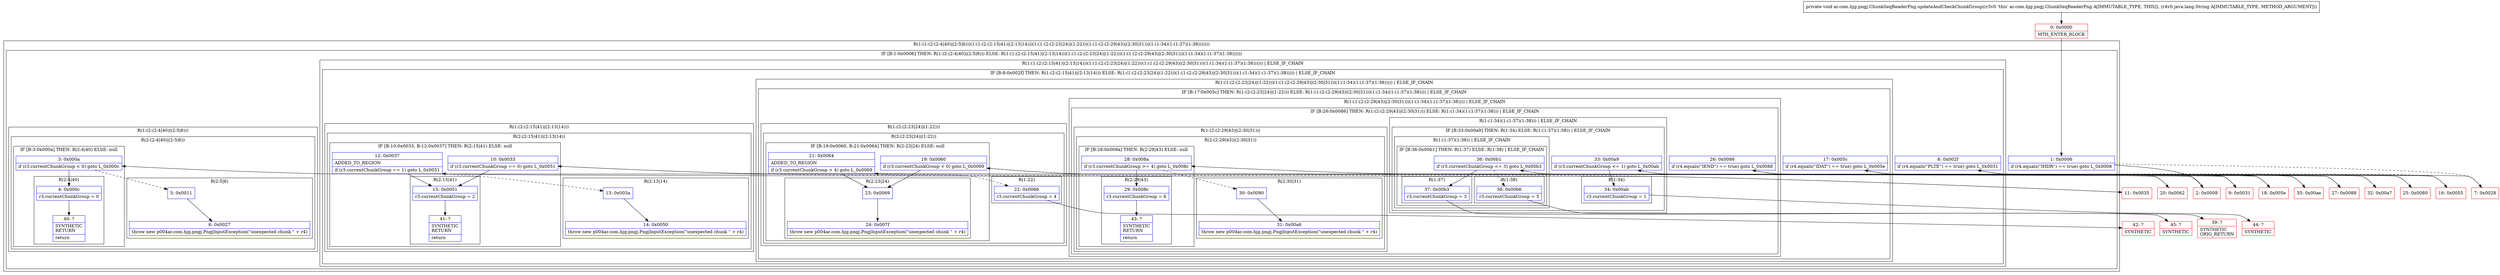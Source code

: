 digraph "CFG forar.com.hjg.pngj.ChunkSeqReaderPng.updateAndCheckChunkGroup(Ljava\/lang\/String;)V" {
subgraph cluster_Region_596077341 {
label = "R(1:(1:(2:(2:4|40)|(2:5|6)))(1:(1:(2:(2:15|41)|(2:13|14)))(1:(1:(2:(2:23|24)|(1:22)))(1:(1:(2:(2:29|43)|(2:30|31)))(1:(1:34)(1:(1:37)(1:38)))))))";
node [shape=record,color=blue];
subgraph cluster_IfRegion_1152280417 {
label = "IF [B:1:0x0006] THEN: R(1:(2:(2:4|40)|(2:5|6))) ELSE: R(1:(1:(2:(2:15|41)|(2:13|14)))(1:(1:(2:(2:23|24)|(1:22)))(1:(1:(2:(2:29|43)|(2:30|31)))(1:(1:34)(1:(1:37)(1:38))))))";
node [shape=record,color=blue];
Node_1 [shape=record,label="{1\:\ 0x0006|if (r4.equals(\"IHDR\") == true) goto L_0x0008\l}"];
subgraph cluster_Region_1917317035 {
label = "R(1:(2:(2:4|40)|(2:5|6)))";
node [shape=record,color=blue];
subgraph cluster_Region_1830343916 {
label = "R(2:(2:4|40)|(2:5|6))";
node [shape=record,color=blue];
subgraph cluster_IfRegion_1977587153 {
label = "IF [B:3:0x000a] THEN: R(2:4|40) ELSE: null";
node [shape=record,color=blue];
Node_3 [shape=record,label="{3\:\ 0x000a|if (r3.currentChunkGroup \< 0) goto L_0x000c\l}"];
subgraph cluster_Region_1123905892 {
label = "R(2:4|40)";
node [shape=record,color=blue];
Node_4 [shape=record,label="{4\:\ 0x000c|r3.currentChunkGroup = 0\l}"];
Node_40 [shape=record,label="{40\:\ ?|SYNTHETIC\lRETURN\l|return\l}"];
}
}
subgraph cluster_Region_252376103 {
label = "R(2:5|6)";
node [shape=record,color=blue];
Node_5 [shape=record,label="{5\:\ 0x0011}"];
Node_6 [shape=record,label="{6\:\ 0x0027|throw new p004ar.com.hjg.pngj.PngjInputException(\"unexpected chunk \" + r4)\l}"];
}
}
}
subgraph cluster_Region_614395550 {
label = "R(1:(1:(2:(2:15|41)|(2:13|14)))(1:(1:(2:(2:23|24)|(1:22)))(1:(1:(2:(2:29|43)|(2:30|31)))(1:(1:34)(1:(1:37)(1:38)))))) | ELSE_IF_CHAIN\l";
node [shape=record,color=blue];
subgraph cluster_IfRegion_770086593 {
label = "IF [B:8:0x002f] THEN: R(1:(2:(2:15|41)|(2:13|14))) ELSE: R(1:(1:(2:(2:23|24)|(1:22)))(1:(1:(2:(2:29|43)|(2:30|31)))(1:(1:34)(1:(1:37)(1:38))))) | ELSE_IF_CHAIN\l";
node [shape=record,color=blue];
Node_8 [shape=record,label="{8\:\ 0x002f|if (r4.equals(\"PLTE\") == true) goto L_0x0031\l}"];
subgraph cluster_Region_70886472 {
label = "R(1:(2:(2:15|41)|(2:13|14)))";
node [shape=record,color=blue];
subgraph cluster_Region_1548403492 {
label = "R(2:(2:15|41)|(2:13|14))";
node [shape=record,color=blue];
subgraph cluster_IfRegion_267594797 {
label = "IF [B:10:0x0033, B:12:0x0037] THEN: R(2:15|41) ELSE: null";
node [shape=record,color=blue];
Node_10 [shape=record,label="{10\:\ 0x0033|if (r3.currentChunkGroup == 0) goto L_0x0051\l}"];
Node_12 [shape=record,label="{12\:\ 0x0037|ADDED_TO_REGION\l|if (r3.currentChunkGroup == 1) goto L_0x0051\l}"];
subgraph cluster_Region_372962188 {
label = "R(2:15|41)";
node [shape=record,color=blue];
Node_15 [shape=record,label="{15\:\ 0x0051|r3.currentChunkGroup = 2\l}"];
Node_41 [shape=record,label="{41\:\ ?|SYNTHETIC\lRETURN\l|return\l}"];
}
}
subgraph cluster_Region_1609043687 {
label = "R(2:13|14)";
node [shape=record,color=blue];
Node_13 [shape=record,label="{13\:\ 0x003a}"];
Node_14 [shape=record,label="{14\:\ 0x0050|throw new p004ar.com.hjg.pngj.PngjInputException(\"unexpected chunk \" + r4)\l}"];
}
}
}
subgraph cluster_Region_1429317085 {
label = "R(1:(1:(2:(2:23|24)|(1:22)))(1:(1:(2:(2:29|43)|(2:30|31)))(1:(1:34)(1:(1:37)(1:38))))) | ELSE_IF_CHAIN\l";
node [shape=record,color=blue];
subgraph cluster_IfRegion_1135966482 {
label = "IF [B:17:0x005c] THEN: R(1:(2:(2:23|24)|(1:22))) ELSE: R(1:(1:(2:(2:29|43)|(2:30|31)))(1:(1:34)(1:(1:37)(1:38)))) | ELSE_IF_CHAIN\l";
node [shape=record,color=blue];
Node_17 [shape=record,label="{17\:\ 0x005c|if (r4.equals(\"IDAT\") == true) goto L_0x005e\l}"];
subgraph cluster_Region_47334523 {
label = "R(1:(2:(2:23|24)|(1:22)))";
node [shape=record,color=blue];
subgraph cluster_Region_500366832 {
label = "R(2:(2:23|24)|(1:22))";
node [shape=record,color=blue];
subgraph cluster_IfRegion_1159048410 {
label = "IF [B:19:0x0060, B:21:0x0064] THEN: R(2:23|24) ELSE: null";
node [shape=record,color=blue];
Node_19 [shape=record,label="{19\:\ 0x0060|if (r3.currentChunkGroup \< 0) goto L_0x0069\l}"];
Node_21 [shape=record,label="{21\:\ 0x0064|ADDED_TO_REGION\l|if (r3.currentChunkGroup \> 4) goto L_0x0069\l}"];
subgraph cluster_Region_763371651 {
label = "R(2:23|24)";
node [shape=record,color=blue];
Node_23 [shape=record,label="{23\:\ 0x0069}"];
Node_24 [shape=record,label="{24\:\ 0x007f|throw new p004ar.com.hjg.pngj.PngjInputException(\"unexpected chunk \" + r4)\l}"];
}
}
subgraph cluster_Region_1029785812 {
label = "R(1:22)";
node [shape=record,color=blue];
Node_22 [shape=record,label="{22\:\ 0x0066|r3.currentChunkGroup = 4\l}"];
}
}
}
subgraph cluster_Region_936775669 {
label = "R(1:(1:(2:(2:29|43)|(2:30|31)))(1:(1:34)(1:(1:37)(1:38)))) | ELSE_IF_CHAIN\l";
node [shape=record,color=blue];
subgraph cluster_IfRegion_1607276201 {
label = "IF [B:26:0x0086] THEN: R(1:(2:(2:29|43)|(2:30|31))) ELSE: R(1:(1:34)(1:(1:37)(1:38))) | ELSE_IF_CHAIN\l";
node [shape=record,color=blue];
Node_26 [shape=record,label="{26\:\ 0x0086|if (r4.equals(\"IEND\") == true) goto L_0x0088\l}"];
subgraph cluster_Region_1936044523 {
label = "R(1:(2:(2:29|43)|(2:30|31)))";
node [shape=record,color=blue];
subgraph cluster_Region_1148543163 {
label = "R(2:(2:29|43)|(2:30|31))";
node [shape=record,color=blue];
subgraph cluster_IfRegion_1138456167 {
label = "IF [B:28:0x008a] THEN: R(2:29|43) ELSE: null";
node [shape=record,color=blue];
Node_28 [shape=record,label="{28\:\ 0x008a|if (r3.currentChunkGroup \>= 4) goto L_0x008c\l}"];
subgraph cluster_Region_1947486443 {
label = "R(2:29|43)";
node [shape=record,color=blue];
Node_29 [shape=record,label="{29\:\ 0x008c|r3.currentChunkGroup = 6\l}"];
Node_43 [shape=record,label="{43\:\ ?|SYNTHETIC\lRETURN\l|return\l}"];
}
}
subgraph cluster_Region_706757995 {
label = "R(2:30|31)";
node [shape=record,color=blue];
Node_30 [shape=record,label="{30\:\ 0x0090}"];
Node_31 [shape=record,label="{31\:\ 0x00a6|throw new p004ar.com.hjg.pngj.PngjInputException(\"unexpected chunk \" + r4)\l}"];
}
}
}
subgraph cluster_Region_1161795628 {
label = "R(1:(1:34)(1:(1:37)(1:38))) | ELSE_IF_CHAIN\l";
node [shape=record,color=blue];
subgraph cluster_IfRegion_1565501090 {
label = "IF [B:33:0x00a9] THEN: R(1:34) ELSE: R(1:(1:37)(1:38)) | ELSE_IF_CHAIN\l";
node [shape=record,color=blue];
Node_33 [shape=record,label="{33\:\ 0x00a9|if (r3.currentChunkGroup \<= 1) goto L_0x00ab\l}"];
subgraph cluster_Region_197852912 {
label = "R(1:34)";
node [shape=record,color=blue];
Node_34 [shape=record,label="{34\:\ 0x00ab|r3.currentChunkGroup = 1\l}"];
}
subgraph cluster_Region_594143743 {
label = "R(1:(1:37)(1:38)) | ELSE_IF_CHAIN\l";
node [shape=record,color=blue];
subgraph cluster_IfRegion_447675206 {
label = "IF [B:36:0x00b1] THEN: R(1:37) ELSE: R(1:38) | ELSE_IF_CHAIN\l";
node [shape=record,color=blue];
Node_36 [shape=record,label="{36\:\ 0x00b1|if (r3.currentChunkGroup \<= 3) goto L_0x00b3\l}"];
subgraph cluster_Region_980689927 {
label = "R(1:37)";
node [shape=record,color=blue];
Node_37 [shape=record,label="{37\:\ 0x00b3|r3.currentChunkGroup = 3\l}"];
}
subgraph cluster_Region_1712677063 {
label = "R(1:38)";
node [shape=record,color=blue];
Node_38 [shape=record,label="{38\:\ 0x00b6|r3.currentChunkGroup = 5\l}"];
}
}
}
}
}
}
}
}
}
}
}
}
}
Node_0 [shape=record,color=red,label="{0\:\ 0x0000|MTH_ENTER_BLOCK\l}"];
Node_2 [shape=record,color=red,label="{2\:\ 0x0008}"];
Node_7 [shape=record,color=red,label="{7\:\ 0x0028}"];
Node_9 [shape=record,color=red,label="{9\:\ 0x0031}"];
Node_11 [shape=record,color=red,label="{11\:\ 0x0035}"];
Node_16 [shape=record,color=red,label="{16\:\ 0x0055}"];
Node_18 [shape=record,color=red,label="{18\:\ 0x005e}"];
Node_20 [shape=record,color=red,label="{20\:\ 0x0062}"];
Node_25 [shape=record,color=red,label="{25\:\ 0x0080}"];
Node_27 [shape=record,color=red,label="{27\:\ 0x0088}"];
Node_32 [shape=record,color=red,label="{32\:\ 0x00a7}"];
Node_35 [shape=record,color=red,label="{35\:\ 0x00ae}"];
Node_39 [shape=record,color=red,label="{39\:\ ?|SYNTHETIC\lORIG_RETURN\l}"];
Node_42 [shape=record,color=red,label="{42\:\ ?|SYNTHETIC\l}"];
Node_44 [shape=record,color=red,label="{44\:\ ?|SYNTHETIC\l}"];
Node_45 [shape=record,color=red,label="{45\:\ ?|SYNTHETIC\l}"];
MethodNode[shape=record,label="{private void ar.com.hjg.pngj.ChunkSeqReaderPng.updateAndCheckChunkGroup((r3v0 'this' ar.com.hjg.pngj.ChunkSeqReaderPng A[IMMUTABLE_TYPE, THIS]), (r4v0 java.lang.String A[IMMUTABLE_TYPE, METHOD_ARGUMENT])) }"];
MethodNode -> Node_0;
Node_1 -> Node_2;
Node_1 -> Node_7[style=dashed];
Node_3 -> Node_4;
Node_3 -> Node_5[style=dashed];
Node_4 -> Node_40;
Node_5 -> Node_6;
Node_8 -> Node_9;
Node_8 -> Node_16[style=dashed];
Node_10 -> Node_11[style=dashed];
Node_10 -> Node_15;
Node_12 -> Node_13[style=dashed];
Node_12 -> Node_15;
Node_15 -> Node_41;
Node_13 -> Node_14;
Node_17 -> Node_18;
Node_17 -> Node_25[style=dashed];
Node_19 -> Node_20[style=dashed];
Node_19 -> Node_23;
Node_21 -> Node_22[style=dashed];
Node_21 -> Node_23;
Node_23 -> Node_24;
Node_22 -> Node_42;
Node_26 -> Node_27;
Node_26 -> Node_32[style=dashed];
Node_28 -> Node_29;
Node_28 -> Node_30[style=dashed];
Node_29 -> Node_43;
Node_30 -> Node_31;
Node_33 -> Node_34;
Node_33 -> Node_35[style=dashed];
Node_34 -> Node_44;
Node_36 -> Node_37;
Node_36 -> Node_38[style=dashed];
Node_37 -> Node_45;
Node_38 -> Node_39;
Node_0 -> Node_1;
Node_2 -> Node_3;
Node_7 -> Node_8;
Node_9 -> Node_10;
Node_11 -> Node_12;
Node_16 -> Node_17;
Node_18 -> Node_19;
Node_20 -> Node_21;
Node_25 -> Node_26;
Node_27 -> Node_28;
Node_32 -> Node_33;
Node_35 -> Node_36;
}

